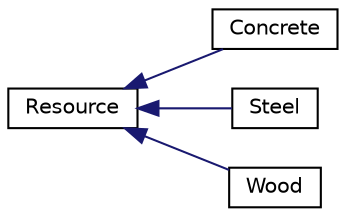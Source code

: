 digraph "Graphical Class Hierarchy"
{
 // LATEX_PDF_SIZE
  edge [fontname="Helvetica",fontsize="10",labelfontname="Helvetica",labelfontsize="10"];
  node [fontname="Helvetica",fontsize="10",shape=record];
  rankdir="LR";
  Node0 [label="Resource",height=0.2,width=0.4,color="black", fillcolor="white", style="filled",URL="$classResource.html",tooltip=" "];
  Node0 -> Node1 [dir="back",color="midnightblue",fontsize="10",style="solid",fontname="Helvetica"];
  Node1 [label="Concrete",height=0.2,width=0.4,color="black", fillcolor="white", style="filled",URL="$classConcrete.html",tooltip=" "];
  Node0 -> Node2 [dir="back",color="midnightblue",fontsize="10",style="solid",fontname="Helvetica"];
  Node2 [label="Steel",height=0.2,width=0.4,color="black", fillcolor="white", style="filled",URL="$classSteel.html",tooltip=" "];
  Node0 -> Node3 [dir="back",color="midnightblue",fontsize="10",style="solid",fontname="Helvetica"];
  Node3 [label="Wood",height=0.2,width=0.4,color="black", fillcolor="white", style="filled",URL="$classWood.html",tooltip=" "];
}

